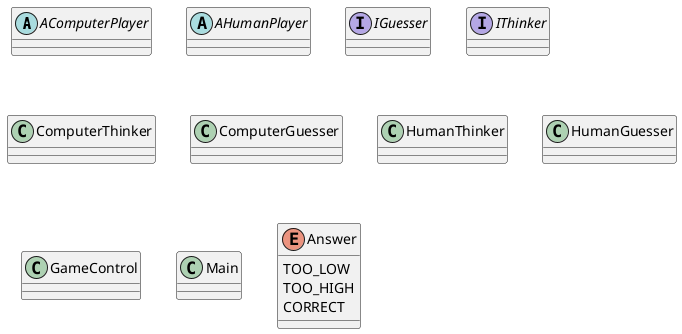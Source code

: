 @startuml
'https://plantuml.com/class-diagram

abstract class AComputerPlayer
abstract class AHumanPlayer
interface IGuesser
interface IThinker

class ComputerThinker {
}

class ComputerGuesser {
}

class HumanThinker {
}

class HumanGuesser {
}

class GameControl {
}

class Main {
}

enum Answer {
    TOO_LOW
    TOO_HIGH
    CORRECT
}

@enduml